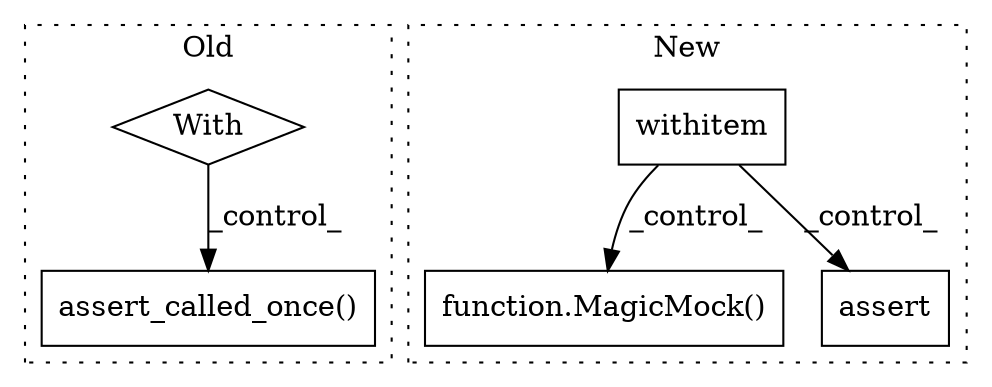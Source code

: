 digraph G {
subgraph cluster0 {
1 [label="assert_called_once()" a="75" s="16469" l="43" shape="box"];
3 [label="With" a="39" s="16246,16256" l="5,108" shape="diamond"];
label = "Old";
style="dotted";
}
subgraph cluster1 {
2 [label="withitem" a="49" s="21269" l="5" shape="box"];
4 [label="function.MagicMock()" a="75" s="21741" l="47" shape="box"];
5 [label="assert" a="65" s="21990" l="7" shape="box"];
label = "New";
style="dotted";
}
2 -> 5 [label="_control_"];
2 -> 4 [label="_control_"];
3 -> 1 [label="_control_"];
}